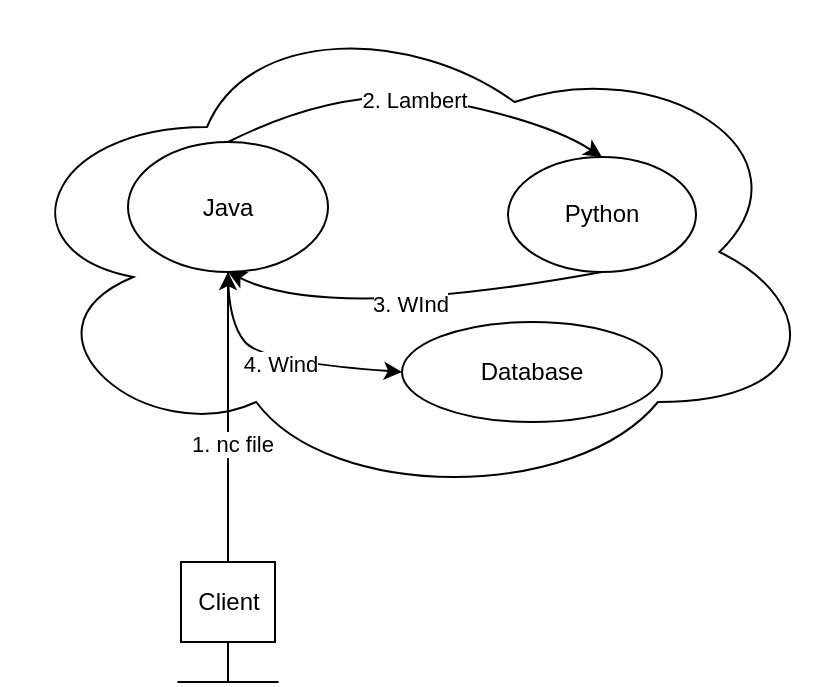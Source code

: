 <mxfile version="13.4.9" type="github">
  <diagram id="-0efD6s_99DI-qLthpQG" name="Page-1">
    <mxGraphModel dx="474" dy="468" grid="1" gridSize="10" guides="1" tooltips="1" connect="1" arrows="1" fold="1" page="1" pageScale="1" pageWidth="827" pageHeight="1169" math="0" shadow="0">
      <root>
        <mxCell id="0" />
        <mxCell id="1" parent="0" />
        <mxCell id="yYBcx5hwm8SKsB5ftdqj-2" value="" style="ellipse;shape=cloud;whiteSpace=wrap;html=1;" vertex="1" parent="1">
          <mxGeometry x="190" y="130" width="410" height="250" as="geometry" />
        </mxCell>
        <mxCell id="yYBcx5hwm8SKsB5ftdqj-3" value="Java" style="ellipse;whiteSpace=wrap;html=1;" vertex="1" parent="1">
          <mxGeometry x="253" y="200" width="100" height="65" as="geometry" />
        </mxCell>
        <mxCell id="yYBcx5hwm8SKsB5ftdqj-4" value="Python" style="ellipse;whiteSpace=wrap;html=1;" vertex="1" parent="1">
          <mxGeometry x="443" y="207.5" width="94" height="57.5" as="geometry" />
        </mxCell>
        <mxCell id="yYBcx5hwm8SKsB5ftdqj-5" value="" style="curved=1;endArrow=classic;html=1;exitX=0.5;exitY=0;exitDx=0;exitDy=0;entryX=0.5;entryY=0;entryDx=0;entryDy=0;" edge="1" parent="1" source="yYBcx5hwm8SKsB5ftdqj-3" target="yYBcx5hwm8SKsB5ftdqj-4">
          <mxGeometry width="50" height="50" relative="1" as="geometry">
            <mxPoint x="373" y="400" as="sourcePoint" />
            <mxPoint x="423" y="350" as="targetPoint" />
            <Array as="points">
              <mxPoint x="363" y="170" />
              <mxPoint x="463" y="190" />
            </Array>
          </mxGeometry>
        </mxCell>
        <mxCell id="yYBcx5hwm8SKsB5ftdqj-7" value="2. Lambert" style="edgeLabel;html=1;align=center;verticalAlign=middle;resizable=0;points=[];" vertex="1" connectable="0" parent="yYBcx5hwm8SKsB5ftdqj-5">
          <mxGeometry x="-0.003" y="-2" relative="1" as="geometry">
            <mxPoint as="offset" />
          </mxGeometry>
        </mxCell>
        <mxCell id="yYBcx5hwm8SKsB5ftdqj-8" value="" style="curved=1;endArrow=classic;html=1;exitX=0.5;exitY=1;exitDx=0;exitDy=0;entryX=0.5;entryY=1;entryDx=0;entryDy=0;" edge="1" parent="1" source="yYBcx5hwm8SKsB5ftdqj-4" target="yYBcx5hwm8SKsB5ftdqj-3">
          <mxGeometry width="50" height="50" relative="1" as="geometry">
            <mxPoint x="303.0" y="265" as="sourcePoint" />
            <mxPoint x="490" y="272.5" as="targetPoint" />
            <Array as="points">
              <mxPoint x="353" y="290" />
            </Array>
          </mxGeometry>
        </mxCell>
        <mxCell id="yYBcx5hwm8SKsB5ftdqj-9" value="3. WInd" style="edgeLabel;html=1;align=center;verticalAlign=middle;resizable=0;points=[];" vertex="1" connectable="0" parent="yYBcx5hwm8SKsB5ftdqj-8">
          <mxGeometry x="-0.003" y="-2" relative="1" as="geometry">
            <mxPoint as="offset" />
          </mxGeometry>
        </mxCell>
        <mxCell id="yYBcx5hwm8SKsB5ftdqj-10" value="Database" style="ellipse;whiteSpace=wrap;html=1;" vertex="1" parent="1">
          <mxGeometry x="390" y="290" width="130" height="50" as="geometry" />
        </mxCell>
        <mxCell id="yYBcx5hwm8SKsB5ftdqj-11" value="4. Wind" style="curved=1;endArrow=classic;html=1;entryX=0;entryY=0.5;entryDx=0;entryDy=0;exitX=0.5;exitY=1;exitDx=0;exitDy=0;" edge="1" parent="1" source="yYBcx5hwm8SKsB5ftdqj-3" target="yYBcx5hwm8SKsB5ftdqj-10">
          <mxGeometry width="50" height="50" relative="1" as="geometry">
            <mxPoint x="278" y="340" as="sourcePoint" />
            <mxPoint x="328" y="290" as="targetPoint" />
            <Array as="points">
              <mxPoint x="303" y="290" />
              <mxPoint x="320" y="310" />
            </Array>
          </mxGeometry>
        </mxCell>
        <mxCell id="yYBcx5hwm8SKsB5ftdqj-16" value="" style="edgeStyle=orthogonalEdgeStyle;rounded=0;orthogonalLoop=1;jettySize=auto;html=1;" edge="1" parent="1" source="yYBcx5hwm8SKsB5ftdqj-12" target="yYBcx5hwm8SKsB5ftdqj-3">
          <mxGeometry relative="1" as="geometry" />
        </mxCell>
        <mxCell id="yYBcx5hwm8SKsB5ftdqj-17" value="1. nc file" style="edgeLabel;html=1;align=center;verticalAlign=middle;resizable=0;points=[];" vertex="1" connectable="0" parent="yYBcx5hwm8SKsB5ftdqj-16">
          <mxGeometry x="-0.189" y="-2" relative="1" as="geometry">
            <mxPoint as="offset" />
          </mxGeometry>
        </mxCell>
        <mxCell id="yYBcx5hwm8SKsB5ftdqj-12" value="Client" style="rounded=0;whiteSpace=wrap;html=1;" vertex="1" parent="1">
          <mxGeometry x="279.5" y="410" width="47" height="40" as="geometry" />
        </mxCell>
        <mxCell id="yYBcx5hwm8SKsB5ftdqj-13" value="" style="endArrow=none;html=1;" edge="1" parent="1">
          <mxGeometry width="50" height="50" relative="1" as="geometry">
            <mxPoint x="277.75" y="470" as="sourcePoint" />
            <mxPoint x="328.25" y="470" as="targetPoint" />
            <Array as="points">
              <mxPoint x="300" y="470" />
            </Array>
          </mxGeometry>
        </mxCell>
        <mxCell id="yYBcx5hwm8SKsB5ftdqj-18" value="" style="endArrow=none;html=1;exitX=0.5;exitY=1;exitDx=0;exitDy=0;" edge="1" parent="1" source="yYBcx5hwm8SKsB5ftdqj-12">
          <mxGeometry width="50" height="50" relative="1" as="geometry">
            <mxPoint x="280" y="430" as="sourcePoint" />
            <mxPoint x="303" y="470" as="targetPoint" />
          </mxGeometry>
        </mxCell>
      </root>
    </mxGraphModel>
  </diagram>
</mxfile>
